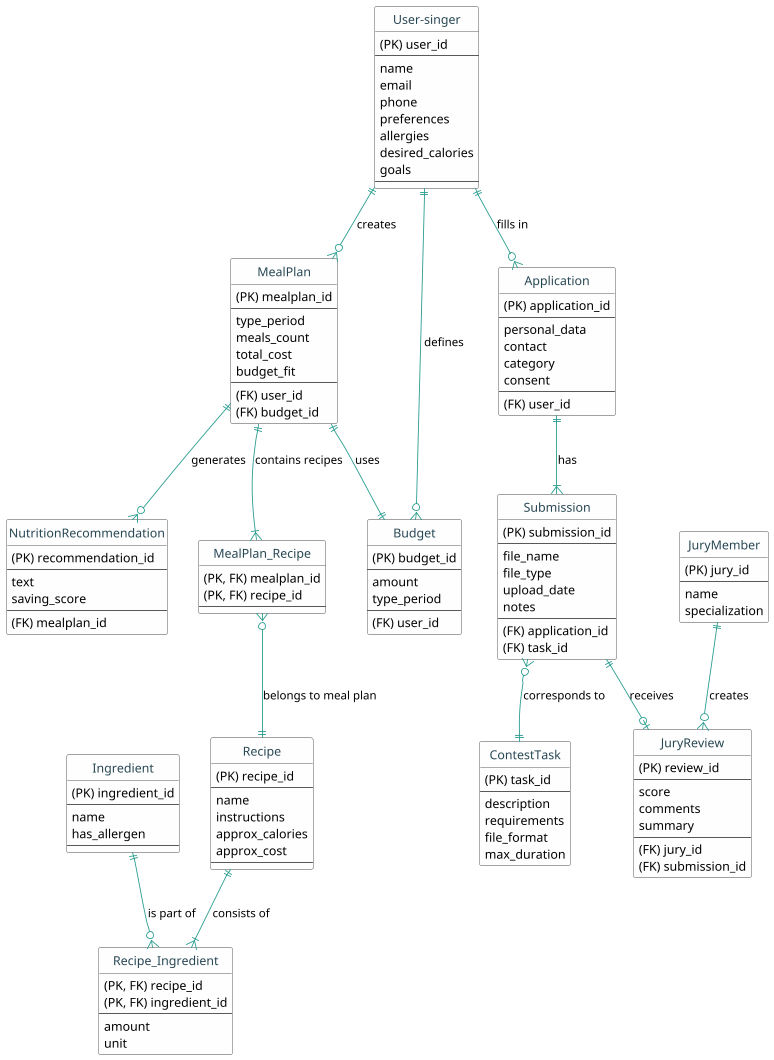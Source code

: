 @startuml

skinparam dpi 85
hide circle
skinparam backgroundColor white
skinparam class {
    BackgroundColor #fefefe
    BorderColor #444444
    ArrowColor #2a9d8f
    FontColor #264653
}

entity "User-singer" as user {
    (PK) user_id
    --
    name
    email
    phone
    preferences
    allergies
    desired_calories
    goals
    --
}

entity "MealPlan" as mealplan {
    (PK) mealplan_id
    --
    type_period
    meals_count
    total_cost
    budget_fit
    --
    (FK) user_id
    (FK) budget_id
}

entity "Recipe" as recipe {
    (PK) recipe_id
    --
    name
    instructions
    approx_calories
    approx_cost
    --
}

entity "Ingredient" as ingredient {
    (PK) ingredient_id
    --
    name
    has_allergen
    --
}

entity "Budget" as budget {
    (PK) budget_id
    --
    amount
    type_period
    --
    (FK) user_id
}

entity "NutritionRecommendation" as nutrition {
    (PK) recommendation_id
    --
    text
    saving_score
    --
    (FK) mealplan_id
}

entity "Application" as application {
    (PK) application_id
    --
    personal_data
    contact
    category
    consent
    --
    (FK) user_id
}

entity "ContestTask" as contesttask {
    (PK) task_id
    --
    description
    requirements
    file_format
    max_duration
}

entity "Submission" as submission {
    (PK) submission_id
    --
    file_name
    file_type
    upload_date
    notes
    --
    (FK) application_id
    (FK) task_id
}

entity "JuryMember" as jurymember {
    (PK) jury_id
    --
    name
    specialization
}

entity "JuryReview" as juryreview {
    (PK) review_id
    --
    score
    comments
    summary
    --
    (FK) jury_id
    (FK) submission_id
}

entity "MealPlan_Recipe" as mealplan_recipe {
    (PK, FK) mealplan_id
    (PK, FK) recipe_id
    --
}

entity "Recipe_Ingredient" as recipe_ingredient {
    (PK, FK) recipe_id
    (PK, FK) ingredient_id
    --
    amount
    unit
}

user ||--o{ mealplan : creates
mealplan ||--|| budget : uses
user ||--o{ budget : defines
mealplan ||--o{ nutrition : generates

recipe ||--|{ recipe_ingredient : consists of
ingredient ||--o{ recipe_ingredient : is part of

user ||--o{ application : fills in
application ||--|{ submission : has
submission }o--|| contesttask : corresponds to

submission ||--o| juryreview : receives
jurymember ||--o{ juryreview : creates

mealplan ||--|{ mealplan_recipe : contains recipes
recipe   ||-up-o{ mealplan_recipe : belongs to meal plan

@enduml
